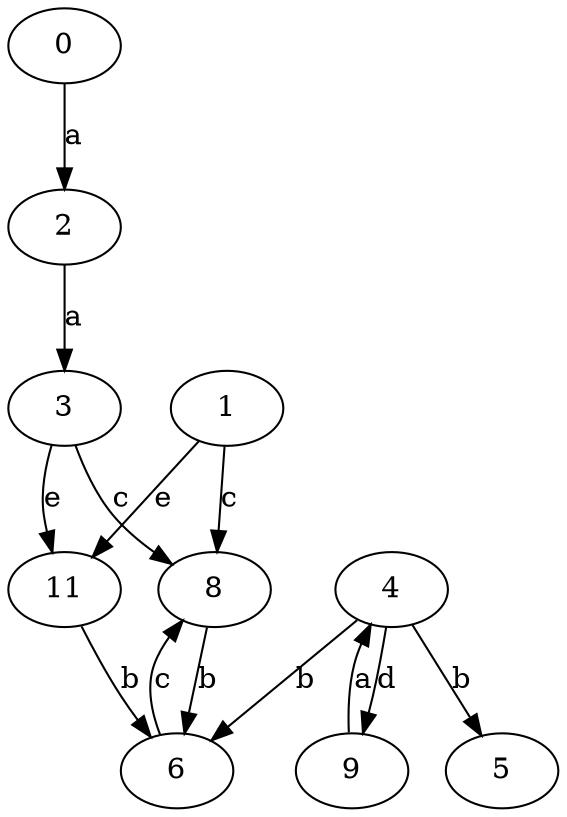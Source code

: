 strict digraph  {
2;
3;
0;
4;
5;
6;
1;
8;
9;
11;
2 -> 3  [label=a];
3 -> 8  [label=c];
3 -> 11  [label=e];
0 -> 2  [label=a];
4 -> 5  [label=b];
4 -> 6  [label=b];
4 -> 9  [label=d];
6 -> 8  [label=c];
1 -> 8  [label=c];
1 -> 11  [label=e];
8 -> 6  [label=b];
9 -> 4  [label=a];
11 -> 6  [label=b];
}
